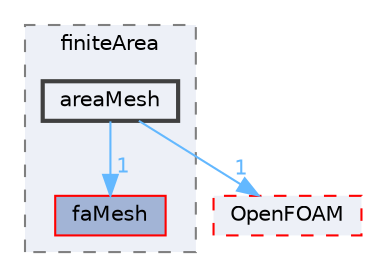 digraph "src/finiteArea/areaMesh"
{
 // LATEX_PDF_SIZE
  bgcolor="transparent";
  edge [fontname=Helvetica,fontsize=10,labelfontname=Helvetica,labelfontsize=10];
  node [fontname=Helvetica,fontsize=10,shape=box,height=0.2,width=0.4];
  compound=true
  subgraph clusterdir_b69a9eadfe761c231b266ce918b218a5 {
    graph [ bgcolor="#edf0f7", pencolor="grey50", label="finiteArea", fontname=Helvetica,fontsize=10 style="filled,dashed", URL="dir_b69a9eadfe761c231b266ce918b218a5.html",tooltip=""]
  dir_f14612db68a06d13a87d37d60dc895d5 [label="faMesh", fillcolor="#a2b4d6", color="red", style="filled", URL="dir_f14612db68a06d13a87d37d60dc895d5.html",tooltip=""];
  dir_aa4bce7a1abbd72ee1f4d02ddf362a3b [label="areaMesh", fillcolor="#edf0f7", color="grey25", style="filled,bold", URL="dir_aa4bce7a1abbd72ee1f4d02ddf362a3b.html",tooltip=""];
  }
  dir_c5473ff19b20e6ec4dfe5c310b3778a8 [label="OpenFOAM", fillcolor="#edf0f7", color="red", style="filled,dashed", URL="dir_c5473ff19b20e6ec4dfe5c310b3778a8.html",tooltip=""];
  dir_aa4bce7a1abbd72ee1f4d02ddf362a3b->dir_c5473ff19b20e6ec4dfe5c310b3778a8 [headlabel="1", labeldistance=1.5 headhref="dir_000121_002695.html" href="dir_000121_002695.html" color="steelblue1" fontcolor="steelblue1"];
  dir_aa4bce7a1abbd72ee1f4d02ddf362a3b->dir_f14612db68a06d13a87d37d60dc895d5 [headlabel="1", labeldistance=1.5 headhref="dir_000121_001295.html" href="dir_000121_001295.html" color="steelblue1" fontcolor="steelblue1"];
}
